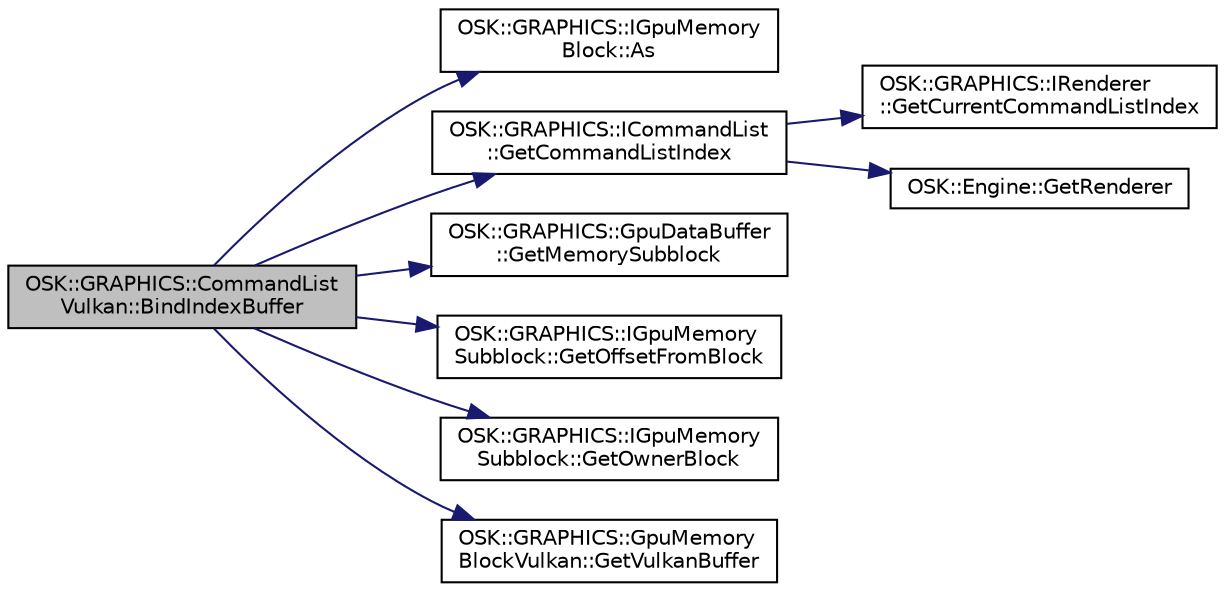digraph "OSK::GRAPHICS::CommandListVulkan::BindIndexBuffer"
{
 // LATEX_PDF_SIZE
  edge [fontname="Helvetica",fontsize="10",labelfontname="Helvetica",labelfontsize="10"];
  node [fontname="Helvetica",fontsize="10",shape=record];
  rankdir="LR";
  Node1 [label="OSK::GRAPHICS::CommandList\lVulkan::BindIndexBuffer",height=0.2,width=0.4,color="black", fillcolor="grey75", style="filled", fontcolor="black",tooltip="Establece el index buffer que se va a usar en los próximos renderizados."];
  Node1 -> Node2 [color="midnightblue",fontsize="10",style="solid",fontname="Helvetica"];
  Node2 [label="OSK::GRAPHICS::IGpuMemory\lBlock::As",height=0.2,width=0.4,color="black", fillcolor="white", style="filled",URL="$class_o_s_k_1_1_g_r_a_p_h_i_c_s_1_1_i_gpu_memory_block.html#a91118fa3b6e9b9bc8964bd4a71ab6233",tooltip=" "];
  Node1 -> Node3 [color="midnightblue",fontsize="10",style="solid",fontname="Helvetica"];
  Node3 [label="OSK::GRAPHICS::ICommandList\l::GetCommandListIndex",height=0.2,width=0.4,color="black", fillcolor="white", style="filled",URL="$class_o_s_k_1_1_g_r_a_p_h_i_c_s_1_1_i_command_list.html#a2737fdfdca1c275d18f54cbb326dbc0d",tooltip=" "];
  Node3 -> Node4 [color="midnightblue",fontsize="10",style="solid",fontname="Helvetica"];
  Node4 [label="OSK::GRAPHICS::IRenderer\l::GetCurrentCommandListIndex",height=0.2,width=0.4,color="black", fillcolor="white", style="filled",URL="$class_o_s_k_1_1_g_r_a_p_h_i_c_s_1_1_i_renderer.html#a4a779e3af14025ec16d8a0c0a6cf0fe5",tooltip=" "];
  Node3 -> Node5 [color="midnightblue",fontsize="10",style="solid",fontname="Helvetica"];
  Node5 [label="OSK::Engine::GetRenderer",height=0.2,width=0.4,color="black", fillcolor="white", style="filled",URL="$class_o_s_k_1_1_engine.html#a019c5397d042224c134b7fd22c739d00",tooltip=" "];
  Node1 -> Node6 [color="midnightblue",fontsize="10",style="solid",fontname="Helvetica"];
  Node6 [label="OSK::GRAPHICS::GpuDataBuffer\l::GetMemorySubblock",height=0.2,width=0.4,color="black", fillcolor="white", style="filled",URL="$class_o_s_k_1_1_g_r_a_p_h_i_c_s_1_1_gpu_data_buffer.html#a0e688b372c65d28e21d562528355a08d",tooltip=" "];
  Node1 -> Node7 [color="midnightblue",fontsize="10",style="solid",fontname="Helvetica"];
  Node7 [label="OSK::GRAPHICS::IGpuMemory\lSubblock::GetOffsetFromBlock",height=0.2,width=0.4,color="black", fillcolor="white", style="filled",URL="$class_o_s_k_1_1_g_r_a_p_h_i_c_s_1_1_i_gpu_memory_subblock.html#aaa35c7cacfe1d64bebe648bd0f34791c",tooltip=" "];
  Node1 -> Node8 [color="midnightblue",fontsize="10",style="solid",fontname="Helvetica"];
  Node8 [label="OSK::GRAPHICS::IGpuMemory\lSubblock::GetOwnerBlock",height=0.2,width=0.4,color="black", fillcolor="white", style="filled",URL="$class_o_s_k_1_1_g_r_a_p_h_i_c_s_1_1_i_gpu_memory_subblock.html#aa93fb9b1213377fa3e4187569872671e",tooltip=" "];
  Node1 -> Node9 [color="midnightblue",fontsize="10",style="solid",fontname="Helvetica"];
  Node9 [label="OSK::GRAPHICS::GpuMemory\lBlockVulkan::GetVulkanBuffer",height=0.2,width=0.4,color="black", fillcolor="white", style="filled",URL="$class_o_s_k_1_1_g_r_a_p_h_i_c_s_1_1_gpu_memory_block_vulkan.html#a5ac0c574eca0bf98d981f01adfdaa66f",tooltip=" "];
}
